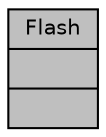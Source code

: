 digraph "Flash"
{
  edge [fontname="Helvetica",fontsize="10",labelfontname="Helvetica",labelfontsize="10"];
  node [fontname="Helvetica",fontsize="10",shape=record];
  Node1 [label="{Flash\n||}",height=0.2,width=0.4,color="black", fillcolor="grey75", style="filled", fontcolor="black"];
}
